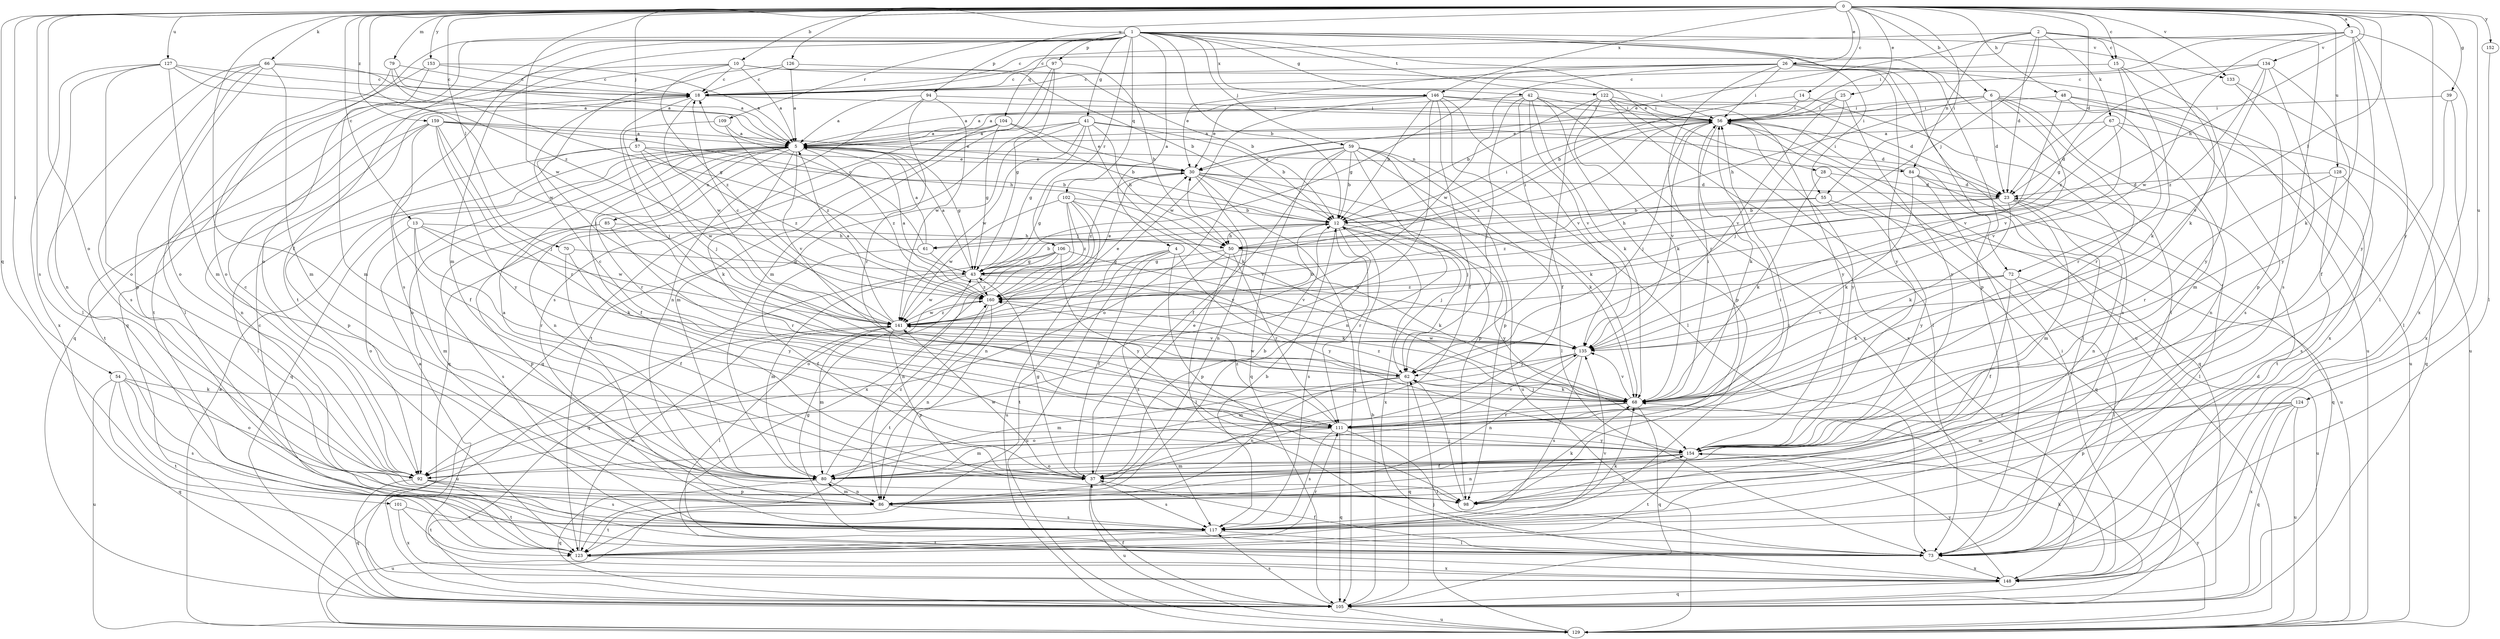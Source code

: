strict digraph  {
0;
1;
2;
3;
4;
5;
6;
10;
12;
13;
14;
15;
18;
23;
25;
26;
28;
30;
37;
39;
41;
42;
43;
48;
50;
54;
55;
56;
57;
59;
61;
62;
66;
67;
68;
70;
72;
73;
79;
80;
84;
85;
86;
92;
94;
97;
98;
101;
102;
104;
105;
106;
109;
111;
117;
122;
123;
124;
126;
127;
128;
129;
133;
134;
135;
141;
146;
148;
152;
153;
154;
159;
160;
0 -> 3  [label=a];
0 -> 6  [label=b];
0 -> 10  [label=b];
0 -> 13  [label=c];
0 -> 14  [label=c];
0 -> 15  [label=c];
0 -> 23  [label=d];
0 -> 25  [label=e];
0 -> 26  [label=e];
0 -> 37  [label=f];
0 -> 39  [label=g];
0 -> 48  [label=h];
0 -> 50  [label=h];
0 -> 54  [label=i];
0 -> 55  [label=i];
0 -> 57  [label=j];
0 -> 66  [label=k];
0 -> 70  [label=l];
0 -> 72  [label=l];
0 -> 79  [label=m];
0 -> 92  [label=o];
0 -> 101  [label=q];
0 -> 117  [label=s];
0 -> 124  [label=u];
0 -> 126  [label=u];
0 -> 127  [label=u];
0 -> 128  [label=u];
0 -> 133  [label=v];
0 -> 141  [label=w];
0 -> 146  [label=x];
0 -> 152  [label=y];
0 -> 153  [label=y];
0 -> 154  [label=y];
0 -> 159  [label=z];
0 -> 160  [label=z];
1 -> 4  [label=a];
1 -> 12  [label=b];
1 -> 28  [label=e];
1 -> 41  [label=g];
1 -> 42  [label=g];
1 -> 55  [label=i];
1 -> 59  [label=j];
1 -> 72  [label=l];
1 -> 80  [label=m];
1 -> 92  [label=o];
1 -> 94  [label=p];
1 -> 97  [label=p];
1 -> 102  [label=q];
1 -> 104  [label=q];
1 -> 105  [label=q];
1 -> 106  [label=r];
1 -> 109  [label=r];
1 -> 117  [label=s];
1 -> 122  [label=t];
1 -> 123  [label=t];
1 -> 129  [label=u];
1 -> 133  [label=v];
1 -> 146  [label=x];
2 -> 15  [label=c];
2 -> 18  [label=c];
2 -> 23  [label=d];
2 -> 30  [label=e];
2 -> 61  [label=j];
2 -> 67  [label=k];
2 -> 68  [label=k];
2 -> 84  [label=n];
2 -> 117  [label=s];
3 -> 18  [label=c];
3 -> 56  [label=i];
3 -> 68  [label=k];
3 -> 73  [label=l];
3 -> 134  [label=v];
3 -> 141  [label=w];
3 -> 148  [label=x];
3 -> 154  [label=y];
4 -> 37  [label=f];
4 -> 43  [label=g];
4 -> 98  [label=p];
4 -> 123  [label=t];
4 -> 129  [label=u];
4 -> 154  [label=y];
5 -> 30  [label=e];
5 -> 37  [label=f];
5 -> 43  [label=g];
5 -> 68  [label=k];
5 -> 84  [label=n];
5 -> 85  [label=n];
5 -> 86  [label=n];
5 -> 92  [label=o];
5 -> 105  [label=q];
5 -> 111  [label=r];
5 -> 135  [label=v];
5 -> 160  [label=z];
6 -> 23  [label=d];
6 -> 30  [label=e];
6 -> 50  [label=h];
6 -> 56  [label=i];
6 -> 80  [label=m];
6 -> 111  [label=r];
6 -> 117  [label=s];
6 -> 135  [label=v];
10 -> 5  [label=a];
10 -> 12  [label=b];
10 -> 18  [label=c];
10 -> 56  [label=i];
10 -> 105  [label=q];
10 -> 123  [label=t];
10 -> 160  [label=z];
12 -> 50  [label=h];
12 -> 56  [label=i];
12 -> 61  [label=j];
12 -> 62  [label=j];
12 -> 111  [label=r];
12 -> 117  [label=s];
12 -> 148  [label=x];
12 -> 154  [label=y];
13 -> 50  [label=h];
13 -> 68  [label=k];
13 -> 80  [label=m];
13 -> 92  [label=o];
13 -> 111  [label=r];
13 -> 141  [label=w];
14 -> 12  [label=b];
14 -> 56  [label=i];
14 -> 117  [label=s];
15 -> 18  [label=c];
15 -> 68  [label=k];
15 -> 154  [label=y];
15 -> 160  [label=z];
18 -> 56  [label=i];
18 -> 62  [label=j];
18 -> 141  [label=w];
23 -> 12  [label=b];
23 -> 68  [label=k];
23 -> 73  [label=l];
23 -> 80  [label=m];
23 -> 86  [label=n];
23 -> 160  [label=z];
25 -> 5  [label=a];
25 -> 56  [label=i];
25 -> 62  [label=j];
25 -> 135  [label=v];
25 -> 154  [label=y];
26 -> 18  [label=c];
26 -> 30  [label=e];
26 -> 43  [label=g];
26 -> 56  [label=i];
26 -> 73  [label=l];
26 -> 98  [label=p];
26 -> 111  [label=r];
26 -> 129  [label=u];
26 -> 141  [label=w];
26 -> 154  [label=y];
28 -> 23  [label=d];
28 -> 68  [label=k];
28 -> 105  [label=q];
30 -> 23  [label=d];
30 -> 43  [label=g];
30 -> 62  [label=j];
30 -> 68  [label=k];
30 -> 86  [label=n];
30 -> 98  [label=p];
30 -> 105  [label=q];
30 -> 160  [label=z];
37 -> 12  [label=b];
37 -> 30  [label=e];
37 -> 43  [label=g];
37 -> 117  [label=s];
37 -> 129  [label=u];
37 -> 141  [label=w];
39 -> 56  [label=i];
39 -> 73  [label=l];
39 -> 148  [label=x];
41 -> 5  [label=a];
41 -> 12  [label=b];
41 -> 23  [label=d];
41 -> 43  [label=g];
41 -> 50  [label=h];
41 -> 68  [label=k];
41 -> 105  [label=q];
41 -> 123  [label=t];
41 -> 141  [label=w];
42 -> 5  [label=a];
42 -> 37  [label=f];
42 -> 56  [label=i];
42 -> 62  [label=j];
42 -> 68  [label=k];
42 -> 98  [label=p];
42 -> 135  [label=v];
42 -> 148  [label=x];
43 -> 5  [label=a];
43 -> 12  [label=b];
43 -> 68  [label=k];
43 -> 80  [label=m];
43 -> 141  [label=w];
43 -> 160  [label=z];
48 -> 56  [label=i];
48 -> 111  [label=r];
48 -> 129  [label=u];
48 -> 135  [label=v];
48 -> 148  [label=x];
50 -> 43  [label=g];
50 -> 56  [label=i];
50 -> 68  [label=k];
50 -> 73  [label=l];
50 -> 111  [label=r];
50 -> 117  [label=s];
54 -> 68  [label=k];
54 -> 92  [label=o];
54 -> 105  [label=q];
54 -> 117  [label=s];
54 -> 123  [label=t];
54 -> 129  [label=u];
55 -> 12  [label=b];
55 -> 50  [label=h];
55 -> 105  [label=q];
55 -> 154  [label=y];
56 -> 5  [label=a];
56 -> 62  [label=j];
56 -> 68  [label=k];
56 -> 73  [label=l];
56 -> 105  [label=q];
56 -> 135  [label=v];
56 -> 154  [label=y];
56 -> 160  [label=z];
57 -> 12  [label=b];
57 -> 30  [label=e];
57 -> 73  [label=l];
57 -> 98  [label=p];
57 -> 141  [label=w];
57 -> 160  [label=z];
59 -> 12  [label=b];
59 -> 30  [label=e];
59 -> 37  [label=f];
59 -> 68  [label=k];
59 -> 73  [label=l];
59 -> 86  [label=n];
59 -> 92  [label=o];
59 -> 98  [label=p];
59 -> 105  [label=q];
59 -> 129  [label=u];
61 -> 5  [label=a];
61 -> 18  [label=c];
61 -> 37  [label=f];
61 -> 135  [label=v];
62 -> 68  [label=k];
62 -> 80  [label=m];
62 -> 86  [label=n];
62 -> 105  [label=q];
62 -> 141  [label=w];
66 -> 5  [label=a];
66 -> 18  [label=c];
66 -> 73  [label=l];
66 -> 80  [label=m];
66 -> 92  [label=o];
66 -> 98  [label=p];
66 -> 117  [label=s];
67 -> 5  [label=a];
67 -> 23  [label=d];
67 -> 86  [label=n];
67 -> 105  [label=q];
67 -> 135  [label=v];
68 -> 56  [label=i];
68 -> 62  [label=j];
68 -> 92  [label=o];
68 -> 105  [label=q];
68 -> 111  [label=r];
68 -> 135  [label=v];
68 -> 160  [label=z];
70 -> 37  [label=f];
70 -> 43  [label=g];
70 -> 154  [label=y];
72 -> 37  [label=f];
72 -> 68  [label=k];
72 -> 73  [label=l];
72 -> 129  [label=u];
72 -> 135  [label=v];
72 -> 160  [label=z];
73 -> 23  [label=d];
73 -> 37  [label=f];
73 -> 43  [label=g];
73 -> 148  [label=x];
79 -> 5  [label=a];
79 -> 18  [label=c];
79 -> 43  [label=g];
79 -> 92  [label=o];
80 -> 5  [label=a];
80 -> 56  [label=i];
80 -> 86  [label=n];
80 -> 105  [label=q];
80 -> 160  [label=z];
84 -> 23  [label=d];
84 -> 56  [label=i];
84 -> 68  [label=k];
84 -> 73  [label=l];
84 -> 129  [label=u];
85 -> 50  [label=h];
85 -> 98  [label=p];
85 -> 111  [label=r];
85 -> 117  [label=s];
86 -> 80  [label=m];
86 -> 117  [label=s];
86 -> 123  [label=t];
86 -> 129  [label=u];
92 -> 18  [label=c];
92 -> 98  [label=p];
92 -> 105  [label=q];
92 -> 117  [label=s];
92 -> 123  [label=t];
94 -> 5  [label=a];
94 -> 56  [label=i];
94 -> 86  [label=n];
94 -> 111  [label=r];
94 -> 141  [label=w];
97 -> 18  [label=c];
97 -> 43  [label=g];
97 -> 50  [label=h];
97 -> 80  [label=m];
97 -> 117  [label=s];
98 -> 62  [label=j];
98 -> 68  [label=k];
98 -> 154  [label=y];
101 -> 117  [label=s];
101 -> 123  [label=t];
101 -> 148  [label=x];
102 -> 12  [label=b];
102 -> 86  [label=n];
102 -> 129  [label=u];
102 -> 135  [label=v];
102 -> 141  [label=w];
102 -> 148  [label=x];
102 -> 160  [label=z];
104 -> 5  [label=a];
104 -> 12  [label=b];
104 -> 30  [label=e];
104 -> 43  [label=g];
104 -> 80  [label=m];
104 -> 105  [label=q];
105 -> 12  [label=b];
105 -> 37  [label=f];
105 -> 68  [label=k];
105 -> 117  [label=s];
105 -> 129  [label=u];
106 -> 43  [label=g];
106 -> 86  [label=n];
106 -> 92  [label=o];
106 -> 105  [label=q];
106 -> 135  [label=v];
106 -> 154  [label=y];
109 -> 5  [label=a];
109 -> 62  [label=j];
109 -> 160  [label=z];
111 -> 18  [label=c];
111 -> 73  [label=l];
111 -> 80  [label=m];
111 -> 105  [label=q];
111 -> 117  [label=s];
111 -> 135  [label=v];
111 -> 154  [label=y];
111 -> 160  [label=z];
117 -> 12  [label=b];
117 -> 56  [label=i];
117 -> 68  [label=k];
117 -> 73  [label=l];
117 -> 123  [label=t];
122 -> 12  [label=b];
122 -> 56  [label=i];
122 -> 62  [label=j];
122 -> 68  [label=k];
122 -> 73  [label=l];
122 -> 148  [label=x];
122 -> 154  [label=y];
123 -> 18  [label=c];
123 -> 111  [label=r];
123 -> 135  [label=v];
123 -> 141  [label=w];
123 -> 148  [label=x];
124 -> 80  [label=m];
124 -> 98  [label=p];
124 -> 105  [label=q];
124 -> 111  [label=r];
124 -> 129  [label=u];
124 -> 148  [label=x];
126 -> 5  [label=a];
126 -> 12  [label=b];
126 -> 18  [label=c];
126 -> 62  [label=j];
127 -> 5  [label=a];
127 -> 18  [label=c];
127 -> 80  [label=m];
127 -> 86  [label=n];
127 -> 92  [label=o];
127 -> 141  [label=w];
127 -> 148  [label=x];
128 -> 23  [label=d];
128 -> 111  [label=r];
128 -> 117  [label=s];
128 -> 123  [label=t];
129 -> 5  [label=a];
129 -> 62  [label=j];
129 -> 154  [label=y];
133 -> 98  [label=p];
133 -> 129  [label=u];
134 -> 18  [label=c];
134 -> 37  [label=f];
134 -> 43  [label=g];
134 -> 135  [label=v];
134 -> 154  [label=y];
134 -> 160  [label=z];
135 -> 62  [label=j];
135 -> 80  [label=m];
135 -> 86  [label=n];
135 -> 117  [label=s];
135 -> 141  [label=w];
141 -> 5  [label=a];
141 -> 12  [label=b];
141 -> 18  [label=c];
141 -> 30  [label=e];
141 -> 73  [label=l];
141 -> 80  [label=m];
141 -> 98  [label=p];
141 -> 129  [label=u];
141 -> 135  [label=v];
141 -> 160  [label=z];
146 -> 5  [label=a];
146 -> 12  [label=b];
146 -> 23  [label=d];
146 -> 30  [label=e];
146 -> 37  [label=f];
146 -> 56  [label=i];
146 -> 73  [label=l];
146 -> 92  [label=o];
146 -> 135  [label=v];
146 -> 141  [label=w];
148 -> 5  [label=a];
148 -> 56  [label=i];
148 -> 105  [label=q];
148 -> 154  [label=y];
152 -> 73  [label=l];
153 -> 5  [label=a];
153 -> 18  [label=c];
153 -> 73  [label=l];
153 -> 80  [label=m];
154 -> 37  [label=f];
154 -> 80  [label=m];
154 -> 86  [label=n];
154 -> 92  [label=o];
154 -> 123  [label=t];
159 -> 5  [label=a];
159 -> 30  [label=e];
159 -> 37  [label=f];
159 -> 50  [label=h];
159 -> 62  [label=j];
159 -> 86  [label=n];
159 -> 111  [label=r];
159 -> 123  [label=t];
159 -> 154  [label=y];
160 -> 5  [label=a];
160 -> 30  [label=e];
160 -> 86  [label=n];
160 -> 123  [label=t];
160 -> 141  [label=w];
}
